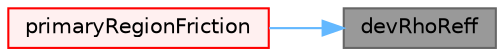 digraph "devRhoReff"
{
 // LATEX_PDF_SIZE
  bgcolor="transparent";
  edge [fontname=Helvetica,fontsize=10,labelfontname=Helvetica,labelfontsize=10];
  node [fontname=Helvetica,fontsize=10,shape=box,height=0.2,width=0.4];
  rankdir="RL";
  Node1 [id="Node000001",label="devRhoReff",height=0.2,width=0.4,color="gray40", fillcolor="grey60", style="filled", fontcolor="black",tooltip=" "];
  Node1 -> Node2 [id="edge1_Node000001_Node000002",dir="back",color="steelblue1",style="solid",tooltip=" "];
  Node2 [id="Node000002",label="primaryRegionFriction",height=0.2,width=0.4,color="red", fillcolor="#FFF0F0", style="filled",URL="$classFoam_1_1regionModels_1_1areaSurfaceFilmModels_1_1filmTurbulenceModel.html#a43f3342a2a13f59986d3698144f357d9",tooltip=" "];
}
